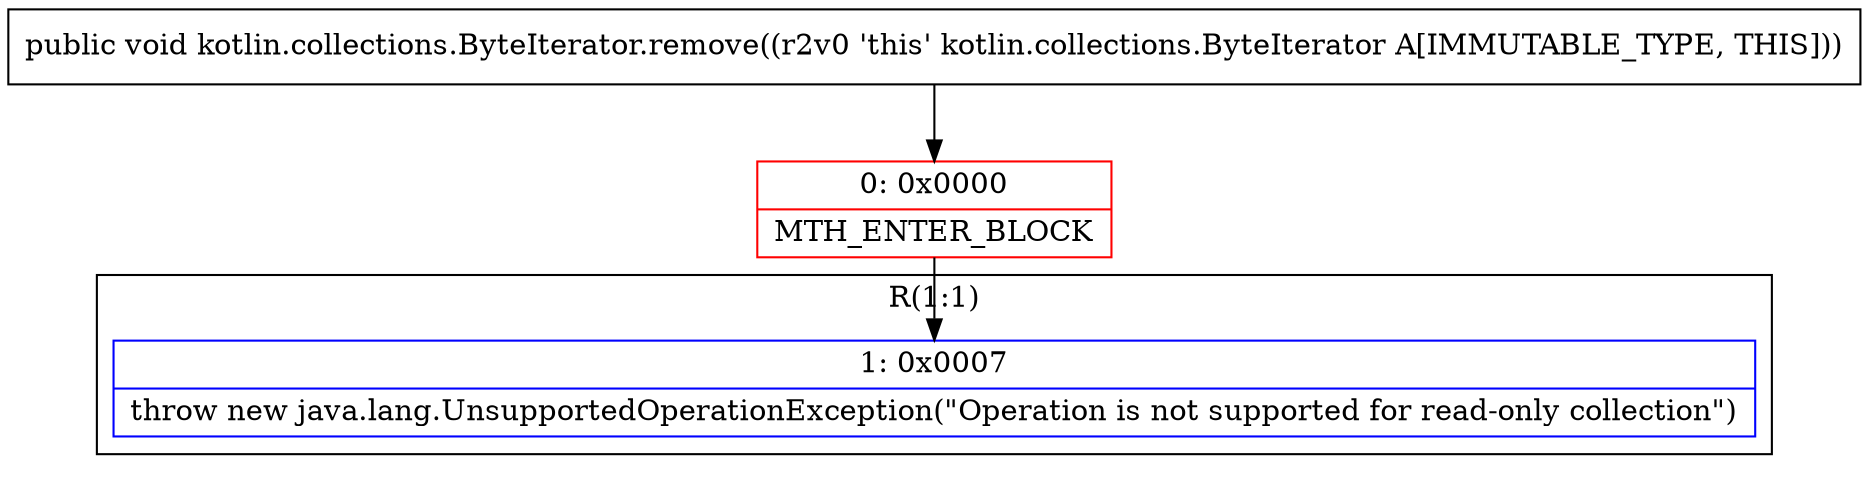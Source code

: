 digraph "CFG forkotlin.collections.ByteIterator.remove()V" {
subgraph cluster_Region_469863671 {
label = "R(1:1)";
node [shape=record,color=blue];
Node_1 [shape=record,label="{1\:\ 0x0007|throw new java.lang.UnsupportedOperationException(\"Operation is not supported for read\-only collection\")\l}"];
}
Node_0 [shape=record,color=red,label="{0\:\ 0x0000|MTH_ENTER_BLOCK\l}"];
MethodNode[shape=record,label="{public void kotlin.collections.ByteIterator.remove((r2v0 'this' kotlin.collections.ByteIterator A[IMMUTABLE_TYPE, THIS])) }"];
MethodNode -> Node_0;
Node_0 -> Node_1;
}

